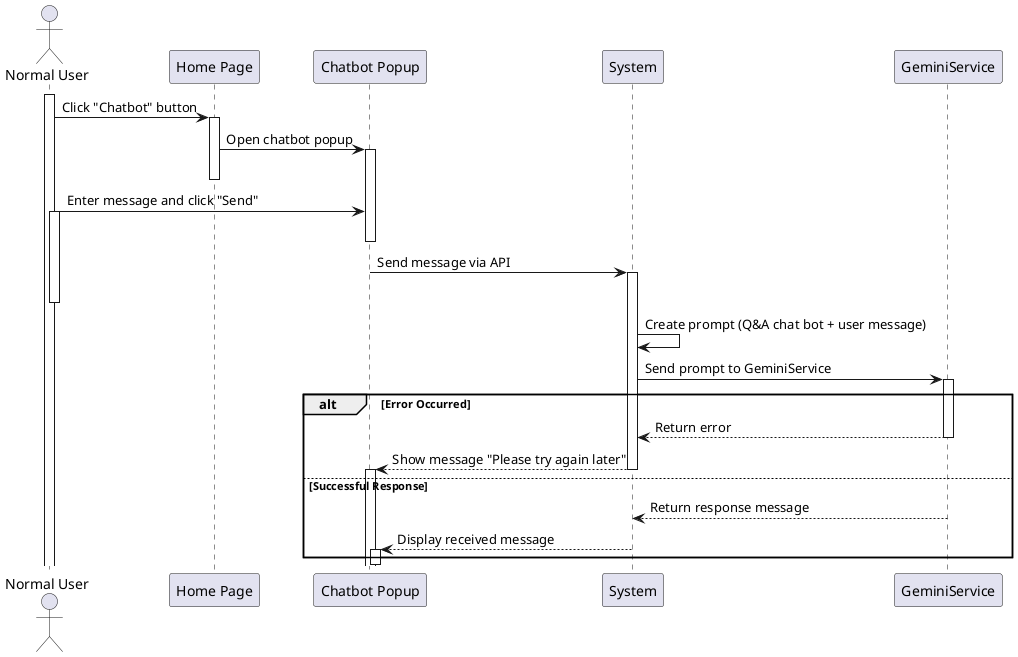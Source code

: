 @startuml
actor "Normal User"
participant "Home Page" as HP
participant "Chatbot Popup" as CP
participant "System" as Sys
participant "GeminiService" as GS

activate "Normal User"
"Normal User" -> HP : Click "Chatbot" button
activate HP
HP -> CP : Open chatbot popup
activate CP
deactivate HP

"Normal User" -> CP : Enter message and click "Send"
activate "Normal User"
deactivate CP
CP -> Sys : Send message via API
activate Sys
deactivate "Normal User"

Sys -> Sys : Create prompt (Q&A chat bot + user message)

Sys -> GS : Send prompt to GeminiService
activate GS

alt Error Occurred
    GS --> Sys : Return error
    deactivate GS
    Sys --> CP : Show message "Please try again later"
    deactivate Sys
    activate CP
else Successful Response
    GS --> Sys : Return response message
    deactivate GS
    Sys --> CP : Display received message
    deactivate Sys
    activate CP
end

deactivate CP
@enduml
